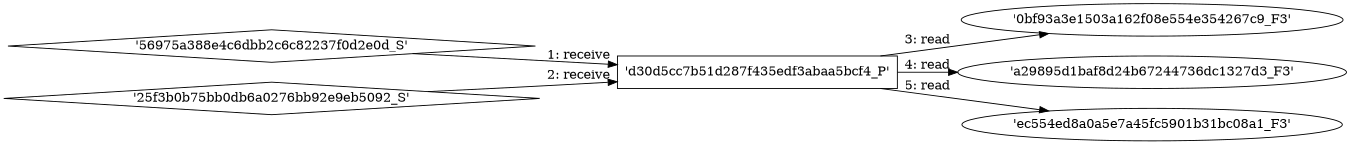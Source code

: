 digraph "D:\Learning\Paper\apt\基于CTI的攻击预警\Dataset\攻击图\ASGfromALLCTI\Voice of the Customer Azure AD helps lululemon enable productivity and security all at once for its employees.dot" {
rankdir="LR"
size="9"
fixedsize="false"
splines="true"
nodesep=0.3
ranksep=0
fontsize=10
overlap="scalexy"
engine= "neato"
	"'d30d5cc7b51d287f435edf3abaa5bcf4_P'" [node_type=Process shape=box]
	"'56975a388e4c6dbb2c6c82237f0d2e0d_S'" [node_type=Socket shape=diamond]
	"'56975a388e4c6dbb2c6c82237f0d2e0d_S'" -> "'d30d5cc7b51d287f435edf3abaa5bcf4_P'" [label="1: receive"]
	"'d30d5cc7b51d287f435edf3abaa5bcf4_P'" [node_type=Process shape=box]
	"'25f3b0b75bb0db6a0276bb92e9eb5092_S'" [node_type=Socket shape=diamond]
	"'25f3b0b75bb0db6a0276bb92e9eb5092_S'" -> "'d30d5cc7b51d287f435edf3abaa5bcf4_P'" [label="2: receive"]
	"'0bf93a3e1503a162f08e554e354267c9_F3'" [node_type=file shape=ellipse]
	"'d30d5cc7b51d287f435edf3abaa5bcf4_P'" [node_type=Process shape=box]
	"'d30d5cc7b51d287f435edf3abaa5bcf4_P'" -> "'0bf93a3e1503a162f08e554e354267c9_F3'" [label="3: read"]
	"'a29895d1baf8d24b67244736dc1327d3_F3'" [node_type=file shape=ellipse]
	"'d30d5cc7b51d287f435edf3abaa5bcf4_P'" [node_type=Process shape=box]
	"'d30d5cc7b51d287f435edf3abaa5bcf4_P'" -> "'a29895d1baf8d24b67244736dc1327d3_F3'" [label="4: read"]
	"'ec554ed8a0a5e7a45fc5901b31bc08a1_F3'" [node_type=file shape=ellipse]
	"'d30d5cc7b51d287f435edf3abaa5bcf4_P'" [node_type=Process shape=box]
	"'d30d5cc7b51d287f435edf3abaa5bcf4_P'" -> "'ec554ed8a0a5e7a45fc5901b31bc08a1_F3'" [label="5: read"]
}
